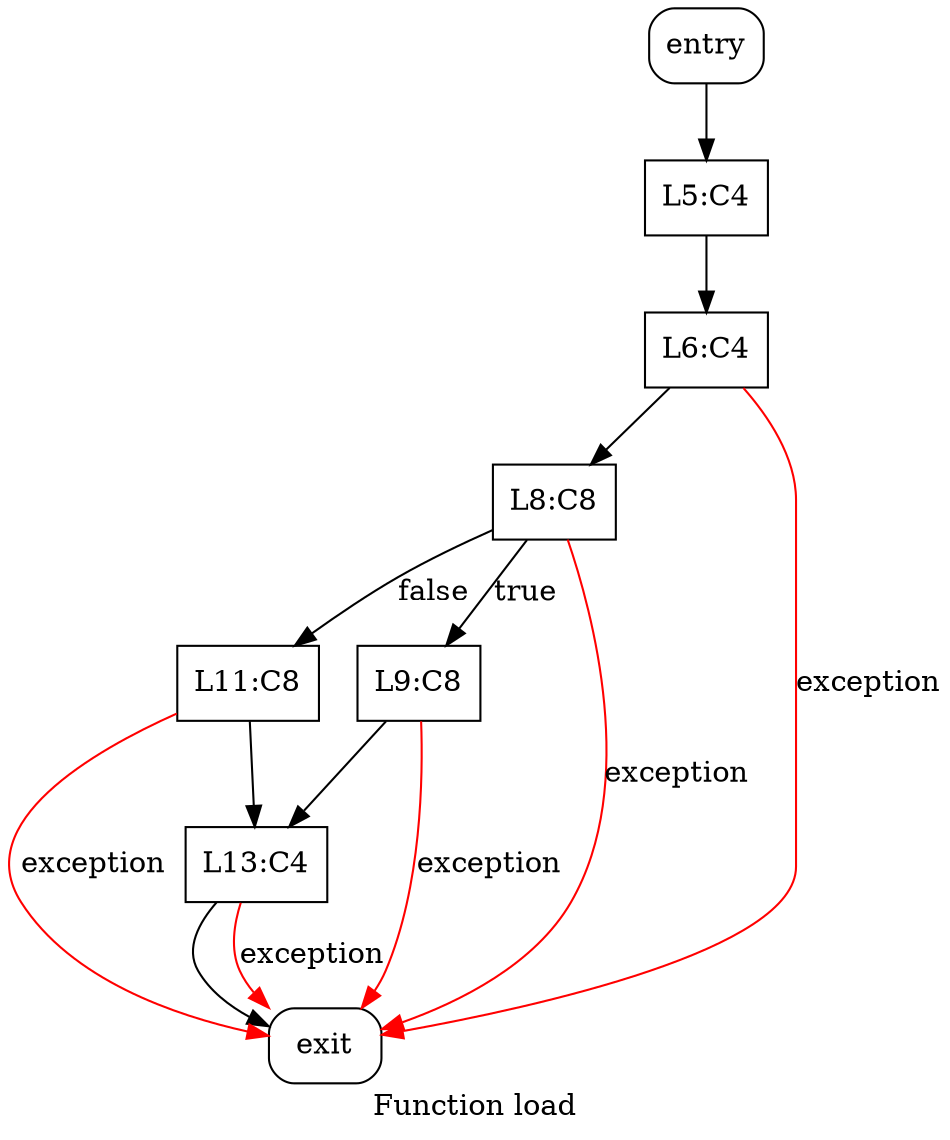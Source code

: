 digraph CFG {
node [shape="box"]
label = "Function load"
n6 [label="entry", style="rounded"]
n7 [label="L5:C4"]
n8 [label="L6:C4"]
n9 [label="L8:C8"]
n10 [label="L9:C8"]
n11 [label="L13:C4"]
n12 [label="L11:C8"]
n13 [label="exit", style="rounded"]
n6 -> n7 []
n7 -> n8 []
n8 -> n9 []
n8 -> n13 [color="red", label="exception"]
n9 -> n10 [label="true"]
n9 -> n12 [label="false"]
n9 -> n13 [color="red", label="exception"]
n10 -> n11 []
n10 -> n13 [color="red", label="exception"]
n11 -> n13 []
n11 -> n13 [color="red", label="exception"]
n12 -> n11 []
n12 -> n13 [color="red", label="exception"]
}